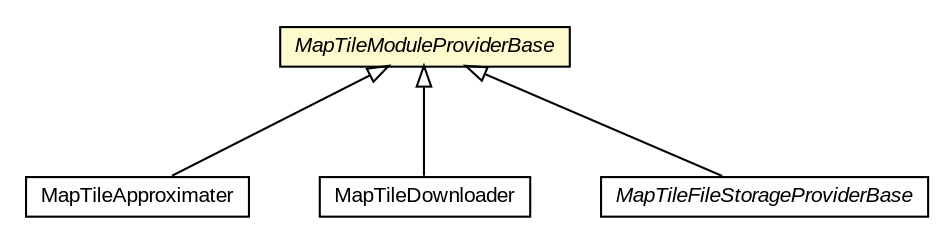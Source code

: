 #!/usr/local/bin/dot
#
# Class diagram 
# Generated by UMLGraph version R5_6-24-gf6e263 (http://www.umlgraph.org/)
#

digraph G {
	edge [fontname="arial",fontsize=10,labelfontname="arial",labelfontsize=10];
	node [fontname="arial",fontsize=10,shape=plaintext];
	nodesep=0.25;
	ranksep=0.5;
	// org.osmdroid.tileprovider.modules.MapTileApproximater
	c31684 [label=<<table title="org.osmdroid.tileprovider.modules.MapTileApproximater" border="0" cellborder="1" cellspacing="0" cellpadding="2" port="p" href="./MapTileApproximater.html">
		<tr><td><table border="0" cellspacing="0" cellpadding="1">
<tr><td align="center" balign="center"> MapTileApproximater </td></tr>
		</table></td></tr>
		</table>>, URL="./MapTileApproximater.html", fontname="arial", fontcolor="black", fontsize=10.0];
	// org.osmdroid.tileprovider.modules.MapTileDownloader
	c31688 [label=<<table title="org.osmdroid.tileprovider.modules.MapTileDownloader" border="0" cellborder="1" cellspacing="0" cellpadding="2" port="p" href="./MapTileDownloader.html">
		<tr><td><table border="0" cellspacing="0" cellpadding="1">
<tr><td align="center" balign="center"> MapTileDownloader </td></tr>
		</table></td></tr>
		</table>>, URL="./MapTileDownloader.html", fontname="arial", fontcolor="black", fontsize=10.0];
	// org.osmdroid.tileprovider.modules.MapTileFileStorageProviderBase
	c31692 [label=<<table title="org.osmdroid.tileprovider.modules.MapTileFileStorageProviderBase" border="0" cellborder="1" cellspacing="0" cellpadding="2" port="p" href="./MapTileFileStorageProviderBase.html">
		<tr><td><table border="0" cellspacing="0" cellpadding="1">
<tr><td align="center" balign="center"><font face="arial italic"> MapTileFileStorageProviderBase </font></td></tr>
		</table></td></tr>
		</table>>, URL="./MapTileFileStorageProviderBase.html", fontname="arial", fontcolor="black", fontsize=10.0];
	// org.osmdroid.tileprovider.modules.MapTileModuleProviderBase
	c31695 [label=<<table title="org.osmdroid.tileprovider.modules.MapTileModuleProviderBase" border="0" cellborder="1" cellspacing="0" cellpadding="2" port="p" bgcolor="lemonChiffon" href="./MapTileModuleProviderBase.html">
		<tr><td><table border="0" cellspacing="0" cellpadding="1">
<tr><td align="center" balign="center"><font face="arial italic"> MapTileModuleProviderBase </font></td></tr>
		</table></td></tr>
		</table>>, URL="./MapTileModuleProviderBase.html", fontname="arial", fontcolor="black", fontsize=10.0];
	//org.osmdroid.tileprovider.modules.MapTileApproximater extends org.osmdroid.tileprovider.modules.MapTileModuleProviderBase
	c31695:p -> c31684:p [dir=back,arrowtail=empty];
	//org.osmdroid.tileprovider.modules.MapTileDownloader extends org.osmdroid.tileprovider.modules.MapTileModuleProviderBase
	c31695:p -> c31688:p [dir=back,arrowtail=empty];
	//org.osmdroid.tileprovider.modules.MapTileFileStorageProviderBase extends org.osmdroid.tileprovider.modules.MapTileModuleProviderBase
	c31695:p -> c31692:p [dir=back,arrowtail=empty];
}

